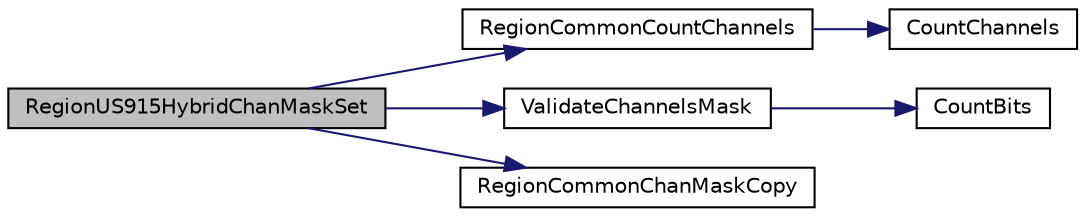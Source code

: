 digraph "RegionUS915HybridChanMaskSet"
{
  edge [fontname="Helvetica",fontsize="10",labelfontname="Helvetica",labelfontsize="10"];
  node [fontname="Helvetica",fontsize="10",shape=record];
  rankdir="LR";
  Node18 [label="RegionUS915HybridChanMaskSet",height=0.2,width=0.4,color="black", fillcolor="grey75", style="filled", fontcolor="black"];
  Node18 -> Node19 [color="midnightblue",fontsize="10",style="solid",fontname="Helvetica"];
  Node19 [label="RegionCommonCountChannels",height=0.2,width=0.4,color="black", fillcolor="white", style="filled",URL="$group___r_e_g_i_o_n_c_o_m_m_o_n.html#gac23f0831812f610f57f42f6cf87368c9",tooltip="Counts the number of active channels in a given channels mask. This is a generic function and valid f..."];
  Node19 -> Node20 [color="midnightblue",fontsize="10",style="solid",fontname="Helvetica"];
  Node20 [label="CountChannels",height=0.2,width=0.4,color="black", fillcolor="white", style="filled",URL="$_region_common_8c.html#aef7feee8e47f43eb01f62249bfcc2a06"];
  Node18 -> Node21 [color="midnightblue",fontsize="10",style="solid",fontname="Helvetica"];
  Node21 [label="ValidateChannelsMask",height=0.2,width=0.4,color="black", fillcolor="white", style="filled",URL="$_region_u_s915-_hybrid_8c.html#a15a15fb81475f8a2ff4c6c5a60aa291d"];
  Node21 -> Node22 [color="midnightblue",fontsize="10",style="solid",fontname="Helvetica"];
  Node22 [label="CountBits",height=0.2,width=0.4,color="black", fillcolor="white", style="filled",URL="$_region_u_s915-_hybrid_8c.html#a8628e96fecf706f9925739e9c91535e7"];
  Node18 -> Node23 [color="midnightblue",fontsize="10",style="solid",fontname="Helvetica"];
  Node23 [label="RegionCommonChanMaskCopy",height=0.2,width=0.4,color="black", fillcolor="white", style="filled",URL="$group___r_e_g_i_o_n_c_o_m_m_o_n.html#ga95f5199d490113269fae7f2e0569e9a0",tooltip="Copy a channels mask. This is a generic function and valid for all regions. "];
}
